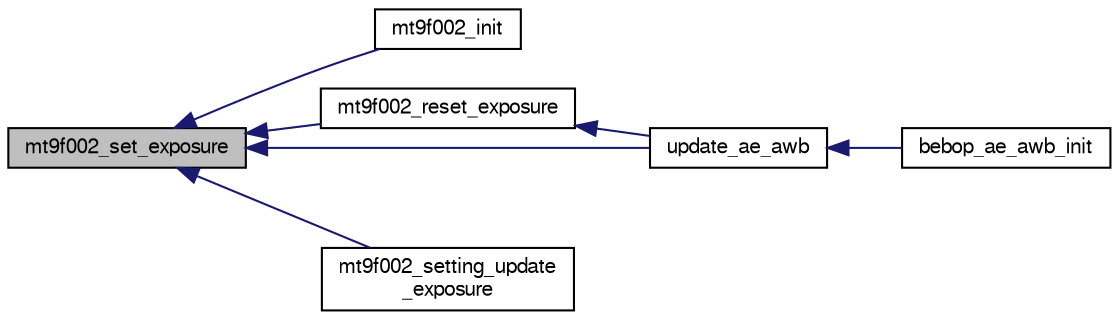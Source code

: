 digraph "mt9f002_set_exposure"
{
  edge [fontname="FreeSans",fontsize="10",labelfontname="FreeSans",labelfontsize="10"];
  node [fontname="FreeSans",fontsize="10",shape=record];
  rankdir="LR";
  Node1 [label="mt9f002_set_exposure",height=0.2,width=0.4,color="black", fillcolor="grey75", style="filled", fontcolor="black"];
  Node1 -> Node2 [dir="back",color="midnightblue",fontsize="10",style="solid",fontname="FreeSans"];
  Node2 [label="mt9f002_init",height=0.2,width=0.4,color="black", fillcolor="white", style="filled",URL="$mt9f002_8h.html#a8f43c3ad8d5ff841d1203ab6c760c8f0",tooltip="Initialisation of the Aptina MT9F002 CMOS sensor (front camera) "];
  Node1 -> Node3 [dir="back",color="midnightblue",fontsize="10",style="solid",fontname="FreeSans"];
  Node3 [label="mt9f002_reset_exposure",height=0.2,width=0.4,color="black", fillcolor="white", style="filled",URL="$mt9f002_8h.html#a107e8b9a036f53944cf021efd09ca617"];
  Node3 -> Node4 [dir="back",color="midnightblue",fontsize="10",style="solid",fontname="FreeSans"];
  Node4 [label="update_ae_awb",height=0.2,width=0.4,color="black", fillcolor="white", style="filled",URL="$bebop__ae__awb_8c.html#a8c0fd60f86284b6fea7ce86d81efcc04"];
  Node4 -> Node5 [dir="back",color="midnightblue",fontsize="10",style="solid",fontname="FreeSans"];
  Node5 [label="bebop_ae_awb_init",height=0.2,width=0.4,color="black", fillcolor="white", style="filled",URL="$bebop__ae__awb_8h.html#a488d91f59b9036f352ebc7fcafdedf7b"];
  Node1 -> Node6 [dir="back",color="midnightblue",fontsize="10",style="solid",fontname="FreeSans"];
  Node6 [label="mt9f002_setting_update\l_exposure",height=0.2,width=0.4,color="black", fillcolor="white", style="filled",URL="$mt9f002_8h.html#af63a6fbefe3f1f4b959f6b1610b0c9f1"];
  Node1 -> Node4 [dir="back",color="midnightblue",fontsize="10",style="solid",fontname="FreeSans"];
}
